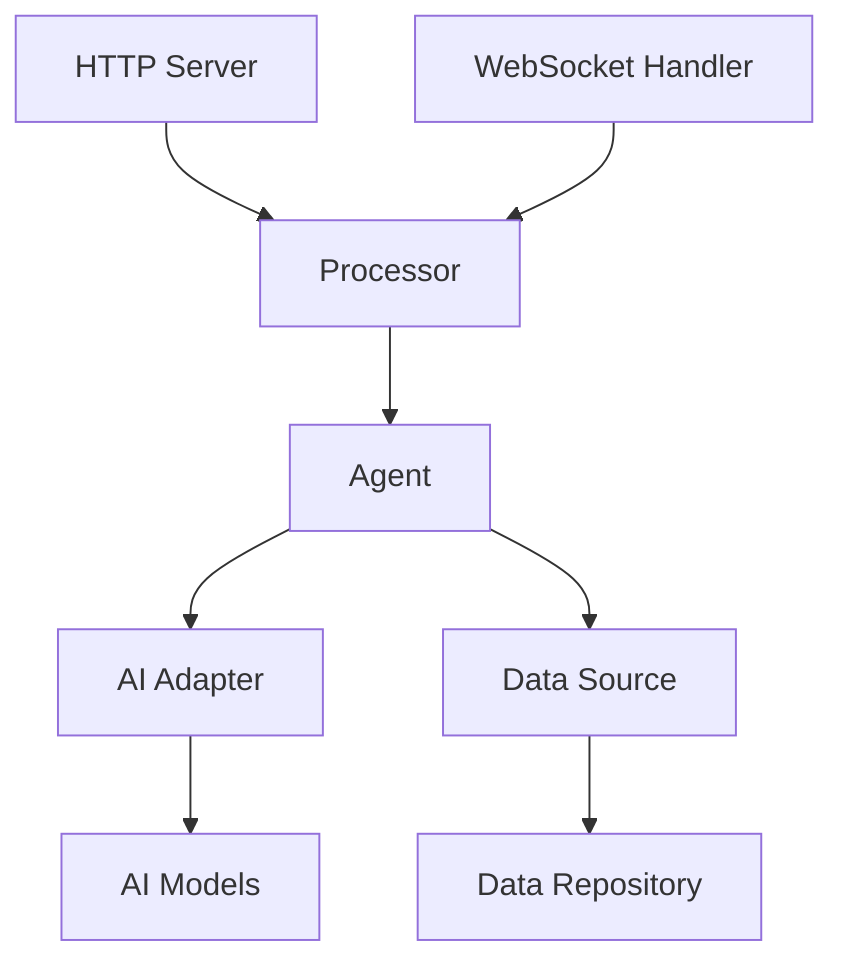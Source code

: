 graph TD
    A[HTTP Server] --> P[Processor]
    B[WebSocket Handler] --> P
    P --> C[Agent]
    C --> D[AI Adapter]
    C --> E[Data Source]
    D --> F[AI Models]
    E --> G[Data Repository]